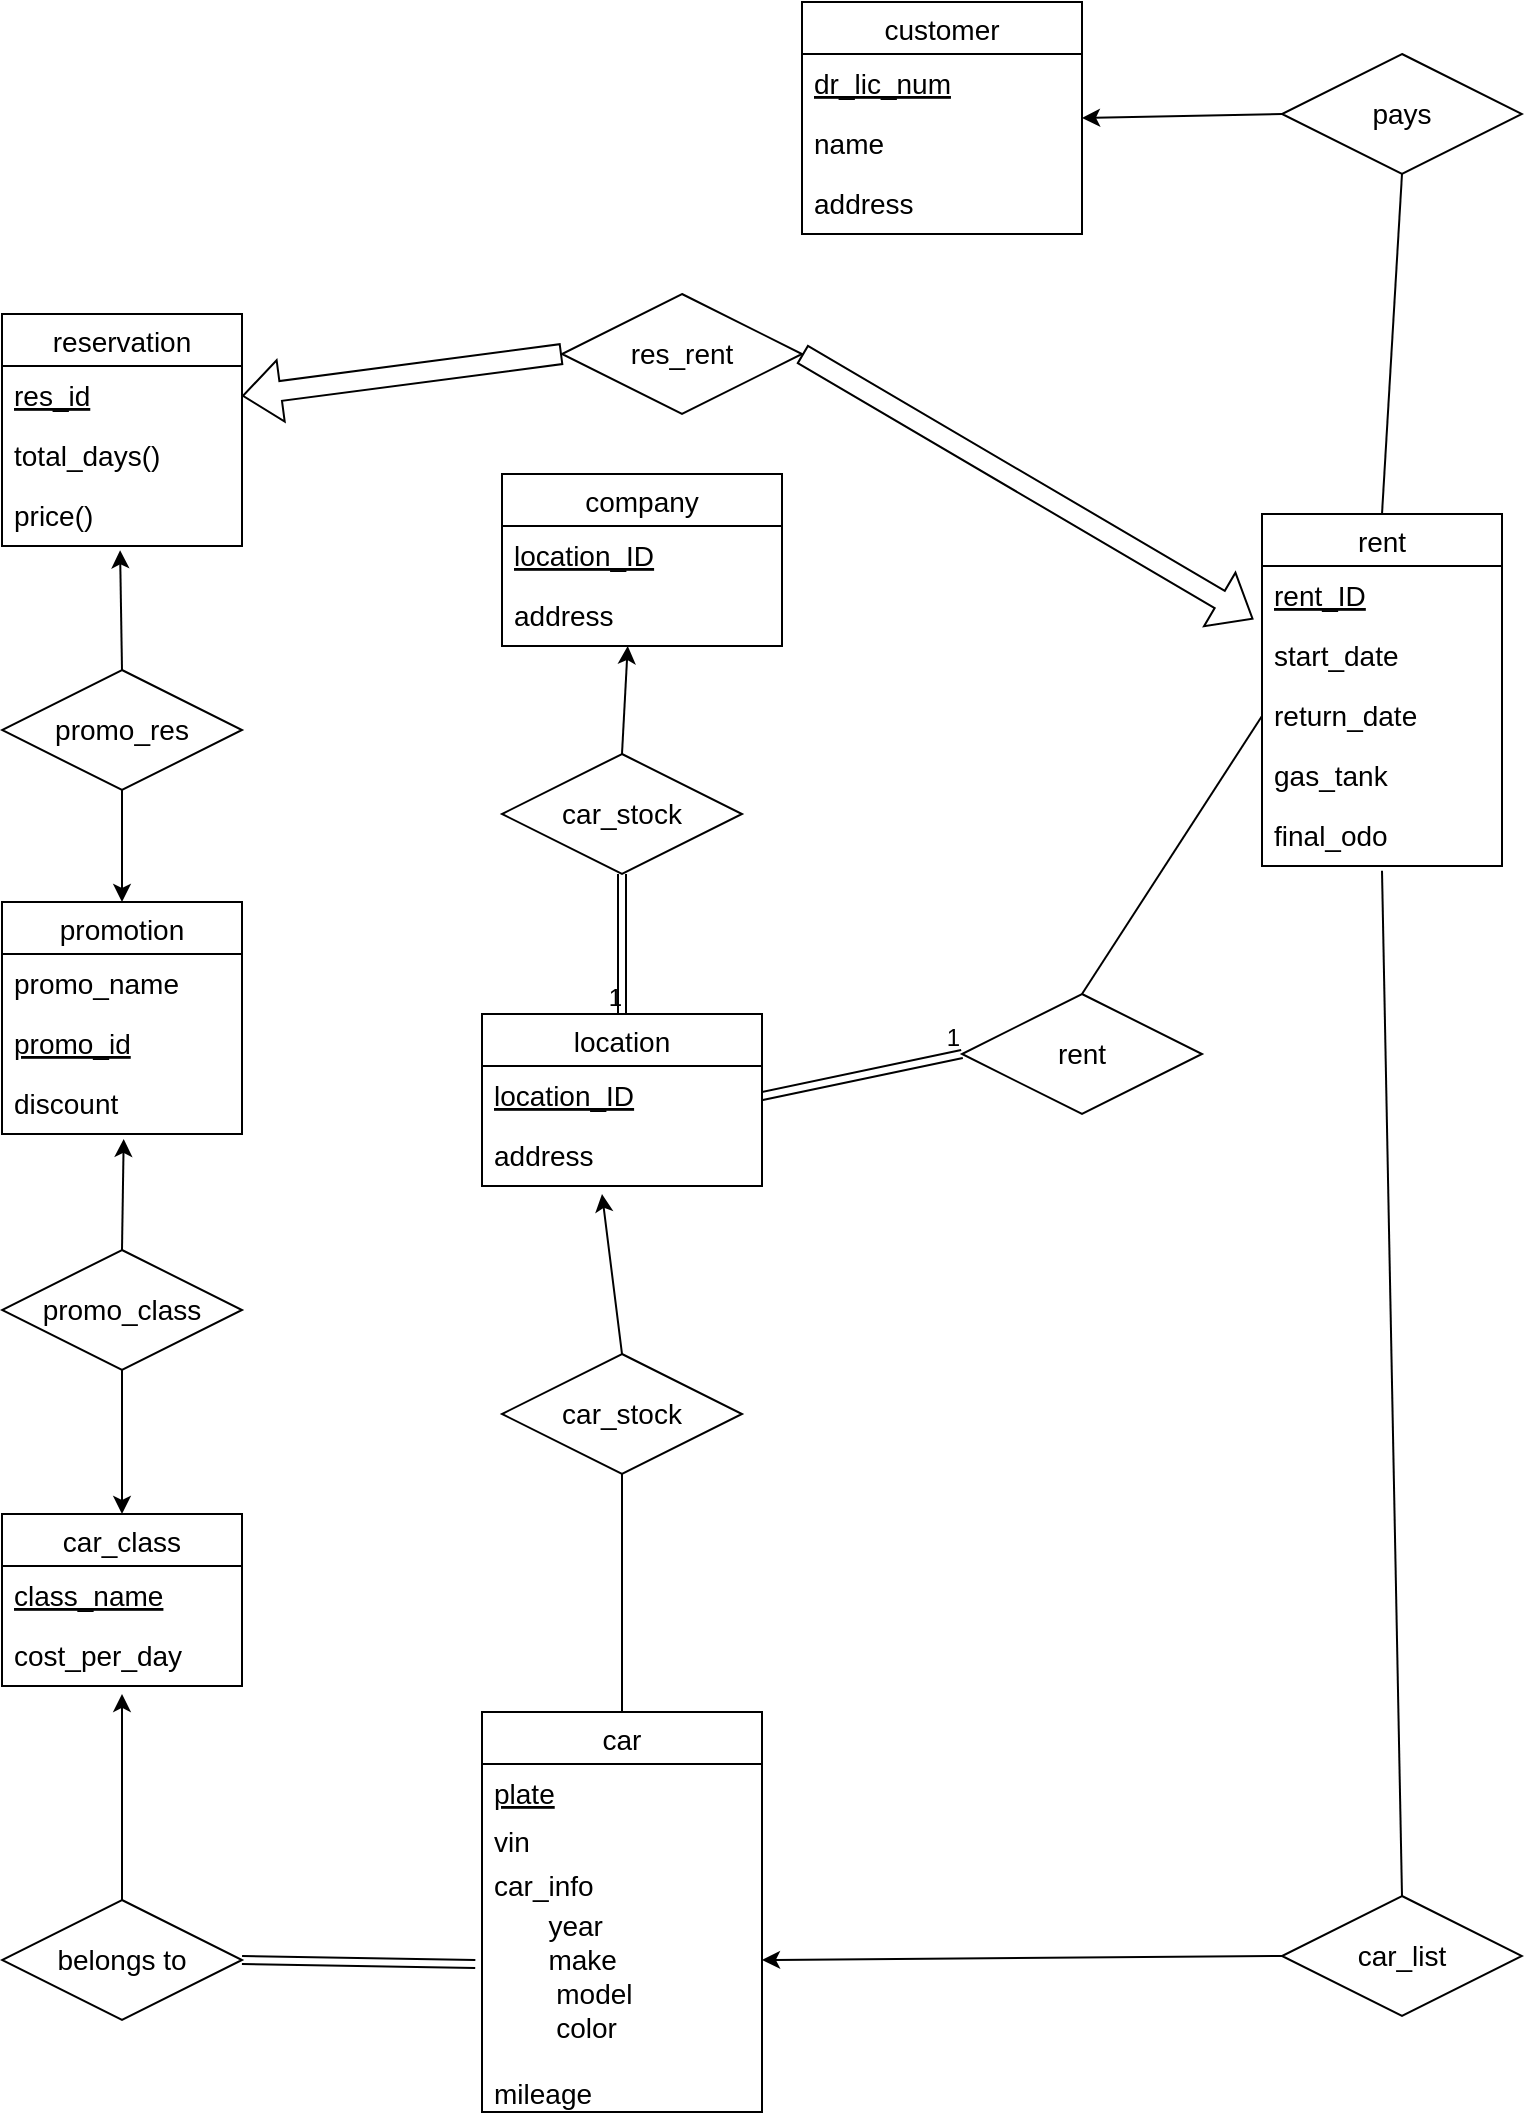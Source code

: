 <mxfile version="19.0.1" type="device"><diagram id="R2lEEEUBdFMjLlhIrx00" name="Page-1"><mxGraphModel dx="1524" dy="1089" grid="1" gridSize="10" guides="1" tooltips="1" connect="1" arrows="1" fold="1" page="1" pageScale="1" pageWidth="850" pageHeight="1100" math="0" shadow="0" extFonts="Permanent Marker^https://fonts.googleapis.com/css?family=Permanent+Marker"><root><mxCell id="0"/><mxCell id="1" parent="0"/><mxCell id="dbkKDKUSFOZvva1bpdrY-1" value="rent" style="swimlane;fontStyle=0;childLayout=stackLayout;horizontal=1;startSize=26;horizontalStack=0;resizeParent=1;resizeParentMax=0;resizeLast=0;collapsible=1;marginBottom=0;align=center;fontSize=14;" parent="1" vertex="1"><mxGeometry x="1550" y="280" width="120" height="176" as="geometry"/></mxCell><mxCell id="dbkKDKUSFOZvva1bpdrY-69" value="rent_ID" style="text;strokeColor=none;fillColor=none;spacingLeft=4;spacingRight=4;overflow=hidden;rotatable=0;points=[[0,0.5],[1,0.5]];portConstraint=eastwest;fontSize=14;fontStyle=4" parent="dbkKDKUSFOZvva1bpdrY-1" vertex="1"><mxGeometry y="26" width="120" height="30" as="geometry"/></mxCell><mxCell id="dbkKDKUSFOZvva1bpdrY-68" value="start_date" style="text;strokeColor=none;fillColor=none;spacingLeft=4;spacingRight=4;overflow=hidden;rotatable=0;points=[[0,0.5],[1,0.5]];portConstraint=eastwest;fontSize=14;fontStyle=0" parent="dbkKDKUSFOZvva1bpdrY-1" vertex="1"><mxGeometry y="56" width="120" height="30" as="geometry"/></mxCell><mxCell id="dbkKDKUSFOZvva1bpdrY-3" value="return_date" style="text;strokeColor=none;fillColor=none;spacingLeft=4;spacingRight=4;overflow=hidden;rotatable=0;points=[[0,0.5],[1,0.5]];portConstraint=eastwest;fontSize=14;fontStyle=0" parent="dbkKDKUSFOZvva1bpdrY-1" vertex="1"><mxGeometry y="86" width="120" height="30" as="geometry"/></mxCell><mxCell id="dbkKDKUSFOZvva1bpdrY-4" value="gas_tank" style="text;strokeColor=none;fillColor=none;spacingLeft=4;spacingRight=4;overflow=hidden;rotatable=0;points=[[0,0.5],[1,0.5]];portConstraint=eastwest;fontSize=14;" parent="dbkKDKUSFOZvva1bpdrY-1" vertex="1"><mxGeometry y="116" width="120" height="30" as="geometry"/></mxCell><mxCell id="dbkKDKUSFOZvva1bpdrY-5" value="final_odo" style="text;strokeColor=none;fillColor=none;spacingLeft=4;spacingRight=4;overflow=hidden;rotatable=0;points=[[0,0.5],[1,0.5]];portConstraint=eastwest;fontSize=14;" parent="dbkKDKUSFOZvva1bpdrY-1" vertex="1"><mxGeometry y="146" width="120" height="30" as="geometry"/></mxCell><mxCell id="dbkKDKUSFOZvva1bpdrY-10" value="car_class" style="swimlane;fontStyle=0;childLayout=stackLayout;horizontal=1;startSize=26;horizontalStack=0;resizeParent=1;resizeParentMax=0;resizeLast=0;collapsible=1;marginBottom=0;align=center;fontSize=14;" parent="1" vertex="1"><mxGeometry x="920" y="780" width="120" height="86" as="geometry"/></mxCell><mxCell id="dbkKDKUSFOZvva1bpdrY-11" value="class_name" style="text;strokeColor=none;fillColor=none;spacingLeft=4;spacingRight=4;overflow=hidden;rotatable=0;points=[[0,0.5],[1,0.5]];portConstraint=eastwest;fontSize=14;fontStyle=4" parent="dbkKDKUSFOZvva1bpdrY-10" vertex="1"><mxGeometry y="26" width="120" height="30" as="geometry"/></mxCell><mxCell id="dbkKDKUSFOZvva1bpdrY-12" value="cost_per_day" style="text;strokeColor=none;fillColor=none;spacingLeft=4;spacingRight=4;overflow=hidden;rotatable=0;points=[[0,0.5],[1,0.5]];portConstraint=eastwest;fontSize=14;" parent="dbkKDKUSFOZvva1bpdrY-10" vertex="1"><mxGeometry y="56" width="120" height="30" as="geometry"/></mxCell><mxCell id="dbkKDKUSFOZvva1bpdrY-14" value="company" style="swimlane;fontStyle=0;childLayout=stackLayout;horizontal=1;startSize=26;horizontalStack=0;resizeParent=1;resizeParentMax=0;resizeLast=0;collapsible=1;marginBottom=0;align=center;fontSize=14;" parent="1" vertex="1"><mxGeometry x="1170" y="260" width="140" height="86" as="geometry"/></mxCell><mxCell id="dbkKDKUSFOZvva1bpdrY-17" value="location_ID" style="text;strokeColor=none;fillColor=none;spacingLeft=4;spacingRight=4;overflow=hidden;rotatable=0;points=[[0,0.5],[1,0.5]];portConstraint=eastwest;fontSize=14;fontStyle=4" parent="dbkKDKUSFOZvva1bpdrY-14" vertex="1"><mxGeometry y="26" width="140" height="30" as="geometry"/></mxCell><mxCell id="dbkKDKUSFOZvva1bpdrY-16" value="address" style="text;strokeColor=none;fillColor=none;spacingLeft=4;spacingRight=4;overflow=hidden;rotatable=0;points=[[0,0.5],[1,0.5]];portConstraint=eastwest;fontSize=14;fontStyle=0" parent="dbkKDKUSFOZvva1bpdrY-14" vertex="1"><mxGeometry y="56" width="140" height="30" as="geometry"/></mxCell><mxCell id="dbkKDKUSFOZvva1bpdrY-18" value="car" style="swimlane;fontStyle=0;childLayout=stackLayout;horizontal=1;startSize=26;horizontalStack=0;resizeParent=1;resizeParentMax=0;resizeLast=0;collapsible=1;marginBottom=0;align=center;fontSize=14;" parent="1" vertex="1"><mxGeometry x="1160" y="879" width="140" height="200" as="geometry"/></mxCell><mxCell id="dbkKDKUSFOZvva1bpdrY-23" value="plate" style="text;strokeColor=none;fillColor=none;spacingLeft=4;spacingRight=4;overflow=hidden;rotatable=0;points=[[0,0.5],[1,0.5]];portConstraint=eastwest;fontSize=14;fontStyle=4" parent="dbkKDKUSFOZvva1bpdrY-18" vertex="1"><mxGeometry y="26" width="140" height="24" as="geometry"/></mxCell><mxCell id="dbkKDKUSFOZvva1bpdrY-19" value="vin" style="text;strokeColor=none;fillColor=none;spacingLeft=4;spacingRight=4;overflow=hidden;rotatable=0;points=[[0,0.5],[1,0.5]];portConstraint=eastwest;fontSize=14;fontStyle=0" parent="dbkKDKUSFOZvva1bpdrY-18" vertex="1"><mxGeometry y="50" width="140" height="22" as="geometry"/></mxCell><mxCell id="dbkKDKUSFOZvva1bpdrY-20" value="car_info" style="text;strokeColor=none;fillColor=none;spacingLeft=4;spacingRight=4;overflow=hidden;rotatable=0;points=[[0,0.5],[1,0.5]];portConstraint=eastwest;fontSize=14;" parent="dbkKDKUSFOZvva1bpdrY-18" vertex="1"><mxGeometry y="72" width="140" height="20" as="geometry"/></mxCell><mxCell id="dbkKDKUSFOZvva1bpdrY-21" value="       year&#10;       make&#10;        model&#10;        color&#10;" style="text;strokeColor=none;fillColor=none;spacingLeft=4;spacingRight=4;overflow=hidden;rotatable=0;points=[[0,0.5],[1,0.5]];portConstraint=eastwest;fontSize=14;" parent="dbkKDKUSFOZvva1bpdrY-18" vertex="1"><mxGeometry y="92" width="140" height="84" as="geometry"/></mxCell><mxCell id="dbkKDKUSFOZvva1bpdrY-22" value="mileage" style="text;strokeColor=none;fillColor=none;spacingLeft=4;spacingRight=4;overflow=hidden;rotatable=0;points=[[0,0.5],[1,0.5]];portConstraint=eastwest;fontSize=14;fontStyle=0" parent="dbkKDKUSFOZvva1bpdrY-18" vertex="1"><mxGeometry y="176" width="140" height="24" as="geometry"/></mxCell><mxCell id="dbkKDKUSFOZvva1bpdrY-24" value="customer" style="swimlane;fontStyle=0;childLayout=stackLayout;horizontal=1;startSize=26;horizontalStack=0;resizeParent=1;resizeParentMax=0;resizeLast=0;collapsible=1;marginBottom=0;align=center;fontSize=14;" parent="1" vertex="1"><mxGeometry x="1320" y="24" width="140" height="116" as="geometry"/></mxCell><mxCell id="dbkKDKUSFOZvva1bpdrY-25" value="dr_lic_num" style="text;strokeColor=none;fillColor=none;spacingLeft=4;spacingRight=4;overflow=hidden;rotatable=0;points=[[0,0.5],[1,0.5]];portConstraint=eastwest;fontSize=14;fontStyle=4" parent="dbkKDKUSFOZvva1bpdrY-24" vertex="1"><mxGeometry y="26" width="140" height="30" as="geometry"/></mxCell><mxCell id="dbkKDKUSFOZvva1bpdrY-26" value="name" style="text;strokeColor=none;fillColor=none;spacingLeft=4;spacingRight=4;overflow=hidden;rotatable=0;points=[[0,0.5],[1,0.5]];portConstraint=eastwest;fontSize=14;" parent="dbkKDKUSFOZvva1bpdrY-24" vertex="1"><mxGeometry y="56" width="140" height="30" as="geometry"/></mxCell><mxCell id="dbkKDKUSFOZvva1bpdrY-27" value="address" style="text;strokeColor=none;fillColor=none;spacingLeft=4;spacingRight=4;overflow=hidden;rotatable=0;points=[[0,0.5],[1,0.5]];portConstraint=eastwest;fontSize=14;" parent="dbkKDKUSFOZvva1bpdrY-24" vertex="1"><mxGeometry y="86" width="140" height="30" as="geometry"/></mxCell><mxCell id="dbkKDKUSFOZvva1bpdrY-28" value="reservation" style="swimlane;fontStyle=0;childLayout=stackLayout;horizontal=1;startSize=26;horizontalStack=0;resizeParent=1;resizeParentMax=0;resizeLast=0;collapsible=1;marginBottom=0;align=center;fontSize=14;" parent="1" vertex="1"><mxGeometry x="920" y="180" width="120" height="116" as="geometry"/></mxCell><mxCell id="dbkKDKUSFOZvva1bpdrY-29" value="res_id" style="text;strokeColor=none;fillColor=none;spacingLeft=4;spacingRight=4;overflow=hidden;rotatable=0;points=[[0,0.5],[1,0.5]];portConstraint=eastwest;fontSize=14;fontStyle=4" parent="dbkKDKUSFOZvva1bpdrY-28" vertex="1"><mxGeometry y="26" width="120" height="30" as="geometry"/></mxCell><mxCell id="dbkKDKUSFOZvva1bpdrY-30" value="total_days()" style="text;strokeColor=none;fillColor=none;spacingLeft=4;spacingRight=4;overflow=hidden;rotatable=0;points=[[0,0.5],[1,0.5]];portConstraint=eastwest;fontSize=14;" parent="dbkKDKUSFOZvva1bpdrY-28" vertex="1"><mxGeometry y="56" width="120" height="30" as="geometry"/></mxCell><mxCell id="dbkKDKUSFOZvva1bpdrY-31" value="price()" style="text;strokeColor=none;fillColor=none;spacingLeft=4;spacingRight=4;overflow=hidden;rotatable=0;points=[[0,0.5],[1,0.5]];portConstraint=eastwest;fontSize=14;" parent="dbkKDKUSFOZvva1bpdrY-28" vertex="1"><mxGeometry y="86" width="120" height="30" as="geometry"/></mxCell><mxCell id="dbkKDKUSFOZvva1bpdrY-32" value="belongs to" style="shape=rhombus;perimeter=rhombusPerimeter;whiteSpace=wrap;html=1;align=center;fontSize=14;" parent="1" vertex="1"><mxGeometry x="920" y="973" width="120" height="60" as="geometry"/></mxCell><mxCell id="dbkKDKUSFOZvva1bpdrY-33" value="" style="endArrow=classic;html=1;rounded=0;exitX=0.5;exitY=0;exitDx=0;exitDy=0;fontSize=14;entryX=0.5;entryY=1.133;entryDx=0;entryDy=0;entryPerimeter=0;" parent="1" source="dbkKDKUSFOZvva1bpdrY-32" target="dbkKDKUSFOZvva1bpdrY-12" edge="1"><mxGeometry width="50" height="50" relative="1" as="geometry"><mxPoint x="1440" y="1014" as="sourcePoint"/><mxPoint x="980" y="896" as="targetPoint"/></mxGeometry></mxCell><mxCell id="dbkKDKUSFOZvva1bpdrY-34" value="" style="shape=link;html=1;rounded=0;exitX=-0.024;exitY=0.405;exitDx=0;exitDy=0;entryX=1;entryY=0.5;entryDx=0;entryDy=0;fontSize=14;exitPerimeter=0;" parent="1" source="dbkKDKUSFOZvva1bpdrY-21" target="dbkKDKUSFOZvva1bpdrY-32" edge="1"><mxGeometry relative="1" as="geometry"><mxPoint x="1250" y="946" as="sourcePoint"/><mxPoint x="1410" y="946" as="targetPoint"/></mxGeometry></mxCell><mxCell id="dbkKDKUSFOZvva1bpdrY-35" value="pays" style="shape=rhombus;perimeter=rhombusPerimeter;whiteSpace=wrap;html=1;align=center;fontSize=14;" parent="1" vertex="1"><mxGeometry x="1560" y="50" width="120" height="60" as="geometry"/></mxCell><mxCell id="dbkKDKUSFOZvva1bpdrY-36" value="promotion" style="swimlane;fontStyle=0;childLayout=stackLayout;horizontal=1;startSize=26;horizontalStack=0;resizeParent=1;resizeParentMax=0;resizeLast=0;collapsible=1;marginBottom=0;align=center;fontSize=14;" parent="1" vertex="1"><mxGeometry x="920" y="474" width="120" height="116" as="geometry"/></mxCell><mxCell id="dbkKDKUSFOZvva1bpdrY-37" value="promo_name" style="text;strokeColor=none;fillColor=none;spacingLeft=4;spacingRight=4;overflow=hidden;rotatable=0;points=[[0,0.5],[1,0.5]];portConstraint=eastwest;fontSize=14;" parent="dbkKDKUSFOZvva1bpdrY-36" vertex="1"><mxGeometry y="26" width="120" height="30" as="geometry"/></mxCell><mxCell id="dbkKDKUSFOZvva1bpdrY-39" value="promo_id" style="text;strokeColor=none;fillColor=none;spacingLeft=4;spacingRight=4;overflow=hidden;rotatable=0;points=[[0,0.5],[1,0.5]];portConstraint=eastwest;fontSize=14;fontStyle=4" parent="dbkKDKUSFOZvva1bpdrY-36" vertex="1"><mxGeometry y="56" width="120" height="30" as="geometry"/></mxCell><mxCell id="dbkKDKUSFOZvva1bpdrY-38" value="discount" style="text;strokeColor=none;fillColor=none;spacingLeft=4;spacingRight=4;overflow=hidden;rotatable=0;points=[[0,0.5],[1,0.5]];portConstraint=eastwest;fontSize=14;" parent="dbkKDKUSFOZvva1bpdrY-36" vertex="1"><mxGeometry y="86" width="120" height="30" as="geometry"/></mxCell><mxCell id="dbkKDKUSFOZvva1bpdrY-43" value="promo_res" style="shape=rhombus;perimeter=rhombusPerimeter;whiteSpace=wrap;html=1;align=center;fontSize=14;" parent="1" vertex="1"><mxGeometry x="920" y="358" width="120" height="60" as="geometry"/></mxCell><mxCell id="dbkKDKUSFOZvva1bpdrY-45" value="promo_class" style="shape=rhombus;perimeter=rhombusPerimeter;whiteSpace=wrap;html=1;align=center;fontSize=14;" parent="1" vertex="1"><mxGeometry x="920" y="648" width="120" height="60" as="geometry"/></mxCell><mxCell id="dbkKDKUSFOZvva1bpdrY-46" value="" style="endArrow=classic;html=1;rounded=0;fontSize=14;exitX=0.5;exitY=0;exitDx=0;exitDy=0;entryX=0.507;entryY=1.083;entryDx=0;entryDy=0;entryPerimeter=0;" parent="1" source="dbkKDKUSFOZvva1bpdrY-45" target="dbkKDKUSFOZvva1bpdrY-38" edge="1"><mxGeometry width="50" height="50" relative="1" as="geometry"><mxPoint x="1100" y="610" as="sourcePoint"/><mxPoint x="980" y="590" as="targetPoint"/></mxGeometry></mxCell><mxCell id="dbkKDKUSFOZvva1bpdrY-47" value="" style="endArrow=classic;html=1;rounded=0;fontSize=14;exitX=0.5;exitY=1;exitDx=0;exitDy=0;" parent="1" source="dbkKDKUSFOZvva1bpdrY-45" target="dbkKDKUSFOZvva1bpdrY-10" edge="1"><mxGeometry width="50" height="50" relative="1" as="geometry"><mxPoint x="1240" y="490" as="sourcePoint"/><mxPoint x="1290" y="440" as="targetPoint"/></mxGeometry></mxCell><mxCell id="dbkKDKUSFOZvva1bpdrY-48" value="" style="endArrow=classic;html=1;rounded=0;fontSize=14;exitX=0;exitY=0.5;exitDx=0;exitDy=0;entryX=1;entryY=0.067;entryDx=0;entryDy=0;entryPerimeter=0;" parent="1" source="dbkKDKUSFOZvva1bpdrY-35" target="dbkKDKUSFOZvva1bpdrY-26" edge="1"><mxGeometry width="50" height="50" relative="1" as="geometry"><mxPoint x="1370" y="380" as="sourcePoint"/><mxPoint x="1400" y="100" as="targetPoint"/></mxGeometry></mxCell><mxCell id="dbkKDKUSFOZvva1bpdrY-49" value="" style="endArrow=none;html=1;rounded=0;fontSize=14;entryX=0.5;entryY=1;entryDx=0;entryDy=0;exitX=0.5;exitY=0;exitDx=0;exitDy=0;" parent="1" source="dbkKDKUSFOZvva1bpdrY-1" target="dbkKDKUSFOZvva1bpdrY-35" edge="1"><mxGeometry width="50" height="50" relative="1" as="geometry"><mxPoint x="1370" y="380" as="sourcePoint"/><mxPoint x="1420" y="330" as="targetPoint"/></mxGeometry></mxCell><mxCell id="dbkKDKUSFOZvva1bpdrY-53" value="car_stock" style="shape=rhombus;perimeter=rhombusPerimeter;whiteSpace=wrap;html=1;align=center;fontSize=14;" parent="1" vertex="1"><mxGeometry x="1170" y="700" width="120" height="60" as="geometry"/></mxCell><mxCell id="dbkKDKUSFOZvva1bpdrY-54" value="car_list" style="shape=rhombus;perimeter=rhombusPerimeter;whiteSpace=wrap;html=1;align=center;fontSize=14;" parent="1" vertex="1"><mxGeometry x="1560" y="971" width="120" height="60" as="geometry"/></mxCell><mxCell id="dbkKDKUSFOZvva1bpdrY-55" value="" style="endArrow=classic;html=1;rounded=0;fontSize=14;entryX=1;entryY=0.381;entryDx=0;entryDy=0;exitX=0;exitY=0.5;exitDx=0;exitDy=0;entryPerimeter=0;" parent="1" source="dbkKDKUSFOZvva1bpdrY-54" target="dbkKDKUSFOZvva1bpdrY-21" edge="1"><mxGeometry width="50" height="50" relative="1" as="geometry"><mxPoint x="1530" y="160" as="sourcePoint"/><mxPoint x="1371.92" y="110.77" as="targetPoint"/></mxGeometry></mxCell><mxCell id="dbkKDKUSFOZvva1bpdrY-56" value="" style="endArrow=none;html=1;rounded=0;fontSize=14;exitX=0.5;exitY=0;exitDx=0;exitDy=0;entryX=0.5;entryY=1.078;entryDx=0;entryDy=0;entryPerimeter=0;" parent="1" source="dbkKDKUSFOZvva1bpdrY-54" target="dbkKDKUSFOZvva1bpdrY-5" edge="1"><mxGeometry relative="1" as="geometry"><mxPoint x="1285.523" y="232.224" as="sourcePoint"/><mxPoint x="1600" y="560" as="targetPoint"/></mxGeometry></mxCell><mxCell id="dbkKDKUSFOZvva1bpdrY-57" value="" style="endArrow=classic;html=1;rounded=0;fontSize=14;exitX=0.5;exitY=0;exitDx=0;exitDy=0;entryX=0.492;entryY=1.071;entryDx=0;entryDy=0;entryPerimeter=0;" parent="1" source="dbkKDKUSFOZvva1bpdrY-43" target="dbkKDKUSFOZvva1bpdrY-31" edge="1"><mxGeometry width="50" height="50" relative="1" as="geometry"><mxPoint x="1430" y="370" as="sourcePoint"/><mxPoint x="990" y="310" as="targetPoint"/></mxGeometry></mxCell><mxCell id="dbkKDKUSFOZvva1bpdrY-59" value="" style="endArrow=classic;html=1;rounded=0;fontSize=14;exitX=0.5;exitY=0;exitDx=0;exitDy=0;" parent="1" source="dbkKDKUSFOZvva1bpdrY-53" edge="1"><mxGeometry width="50" height="50" relative="1" as="geometry"><mxPoint x="1100" y="640" as="sourcePoint"/><mxPoint x="1220" y="620" as="targetPoint"/></mxGeometry></mxCell><mxCell id="dbkKDKUSFOZvva1bpdrY-60" value="" style="endArrow=none;html=1;rounded=0;fontSize=14;entryX=0.5;entryY=1;entryDx=0;entryDy=0;exitX=0.5;exitY=0;exitDx=0;exitDy=0;" parent="1" source="dbkKDKUSFOZvva1bpdrY-18" target="dbkKDKUSFOZvva1bpdrY-53" edge="1"><mxGeometry width="50" height="50" relative="1" as="geometry"><mxPoint x="1100" y="640" as="sourcePoint"/><mxPoint x="1150" y="590" as="targetPoint"/></mxGeometry></mxCell><mxCell id="dbkKDKUSFOZvva1bpdrY-70" value="" style="endArrow=classic;html=1;rounded=0;fontSize=14;exitX=0.5;exitY=1;exitDx=0;exitDy=0;entryX=0.5;entryY=0;entryDx=0;entryDy=0;" parent="1" source="dbkKDKUSFOZvva1bpdrY-43" target="dbkKDKUSFOZvva1bpdrY-36" edge="1"><mxGeometry width="50" height="50" relative="1" as="geometry"><mxPoint x="1100" y="390" as="sourcePoint"/><mxPoint x="1150" y="340" as="targetPoint"/></mxGeometry></mxCell><mxCell id="F2YOtBFumD_CImmwXwjV-1" value="location" style="swimlane;fontStyle=0;childLayout=stackLayout;horizontal=1;startSize=26;horizontalStack=0;resizeParent=1;resizeParentMax=0;resizeLast=0;collapsible=1;marginBottom=0;align=center;fontSize=14;" vertex="1" parent="1"><mxGeometry x="1160" y="530" width="140" height="86" as="geometry"/></mxCell><mxCell id="F2YOtBFumD_CImmwXwjV-2" value="location_ID" style="text;strokeColor=none;fillColor=none;spacingLeft=4;spacingRight=4;overflow=hidden;rotatable=0;points=[[0,0.5],[1,0.5]];portConstraint=eastwest;fontSize=14;fontStyle=4" vertex="1" parent="F2YOtBFumD_CImmwXwjV-1"><mxGeometry y="26" width="140" height="30" as="geometry"/></mxCell><mxCell id="F2YOtBFumD_CImmwXwjV-3" value="address" style="text;strokeColor=none;fillColor=none;spacingLeft=4;spacingRight=4;overflow=hidden;rotatable=0;points=[[0,0.5],[1,0.5]];portConstraint=eastwest;fontSize=14;fontStyle=0" vertex="1" parent="F2YOtBFumD_CImmwXwjV-1"><mxGeometry y="56" width="140" height="30" as="geometry"/></mxCell><mxCell id="F2YOtBFumD_CImmwXwjV-4" value="car_stock" style="shape=rhombus;perimeter=rhombusPerimeter;whiteSpace=wrap;html=1;align=center;fontSize=14;" vertex="1" parent="1"><mxGeometry x="1170" y="400" width="120" height="60" as="geometry"/></mxCell><mxCell id="F2YOtBFumD_CImmwXwjV-6" value="" style="shape=link;html=1;rounded=0;exitX=0.5;exitY=1;exitDx=0;exitDy=0;entryX=0.5;entryY=0;entryDx=0;entryDy=0;" edge="1" parent="1" source="F2YOtBFumD_CImmwXwjV-4" target="F2YOtBFumD_CImmwXwjV-1"><mxGeometry relative="1" as="geometry"><mxPoint x="1240" y="500" as="sourcePoint"/><mxPoint x="1400" y="500" as="targetPoint"/></mxGeometry></mxCell><mxCell id="F2YOtBFumD_CImmwXwjV-7" value="1" style="resizable=0;html=1;align=right;verticalAlign=bottom;" connectable="0" vertex="1" parent="F2YOtBFumD_CImmwXwjV-6"><mxGeometry x="1" relative="1" as="geometry"/></mxCell><mxCell id="F2YOtBFumD_CImmwXwjV-8" value="" style="endArrow=classic;html=1;rounded=0;entryX=0.449;entryY=1;entryDx=0;entryDy=0;entryPerimeter=0;exitX=0.5;exitY=0;exitDx=0;exitDy=0;" edge="1" parent="1" source="F2YOtBFumD_CImmwXwjV-4" target="dbkKDKUSFOZvva1bpdrY-16"><mxGeometry width="50" height="50" relative="1" as="geometry"><mxPoint x="1300" y="530" as="sourcePoint"/><mxPoint x="1350" y="480" as="targetPoint"/></mxGeometry></mxCell><mxCell id="F2YOtBFumD_CImmwXwjV-9" value="" style="shape=flexArrow;endArrow=classic;html=1;rounded=0;entryX=-0.036;entryY=-0.114;entryDx=0;entryDy=0;entryPerimeter=0;" edge="1" parent="1" target="dbkKDKUSFOZvva1bpdrY-68"><mxGeometry width="50" height="50" relative="1" as="geometry"><mxPoint x="1320" y="200" as="sourcePoint"/><mxPoint x="1350" y="480" as="targetPoint"/></mxGeometry></mxCell><mxCell id="F2YOtBFumD_CImmwXwjV-10" value="res_rent" style="shape=rhombus;perimeter=rhombusPerimeter;whiteSpace=wrap;html=1;align=center;fontSize=14;" vertex="1" parent="1"><mxGeometry x="1200" y="170" width="120" height="60" as="geometry"/></mxCell><mxCell id="F2YOtBFumD_CImmwXwjV-11" value="" style="shape=flexArrow;endArrow=classic;html=1;rounded=0;entryX=1;entryY=0.5;entryDx=0;entryDy=0;exitX=0;exitY=0.5;exitDx=0;exitDy=0;" edge="1" parent="1" source="F2YOtBFumD_CImmwXwjV-10" target="dbkKDKUSFOZvva1bpdrY-29"><mxGeometry width="50" height="50" relative="1" as="geometry"><mxPoint x="900" y="75.42" as="sourcePoint"/><mxPoint x="1135.68" y="110.0" as="targetPoint"/></mxGeometry></mxCell><mxCell id="F2YOtBFumD_CImmwXwjV-12" value="rent" style="shape=rhombus;perimeter=rhombusPerimeter;whiteSpace=wrap;html=1;align=center;fontSize=14;" vertex="1" parent="1"><mxGeometry x="1400" y="520" width="120" height="60" as="geometry"/></mxCell><mxCell id="F2YOtBFumD_CImmwXwjV-13" value="" style="shape=link;html=1;rounded=0;entryX=0;entryY=0.5;entryDx=0;entryDy=0;exitX=1;exitY=0.5;exitDx=0;exitDy=0;" edge="1" parent="1" source="F2YOtBFumD_CImmwXwjV-2" target="F2YOtBFumD_CImmwXwjV-12"><mxGeometry relative="1" as="geometry"><mxPoint x="1240" y="500" as="sourcePoint"/><mxPoint x="1400" y="500" as="targetPoint"/></mxGeometry></mxCell><mxCell id="F2YOtBFumD_CImmwXwjV-14" value="1" style="resizable=0;html=1;align=right;verticalAlign=bottom;" connectable="0" vertex="1" parent="F2YOtBFumD_CImmwXwjV-13"><mxGeometry x="1" relative="1" as="geometry"/></mxCell><mxCell id="F2YOtBFumD_CImmwXwjV-15" value="" style="endArrow=none;html=1;rounded=0;entryX=0;entryY=0.5;entryDx=0;entryDy=0;exitX=0.5;exitY=0;exitDx=0;exitDy=0;" edge="1" parent="1" source="F2YOtBFumD_CImmwXwjV-12" target="dbkKDKUSFOZvva1bpdrY-3"><mxGeometry width="50" height="50" relative="1" as="geometry"><mxPoint x="1300" y="530" as="sourcePoint"/><mxPoint x="1350" y="480" as="targetPoint"/></mxGeometry></mxCell></root></mxGraphModel></diagram></mxfile>